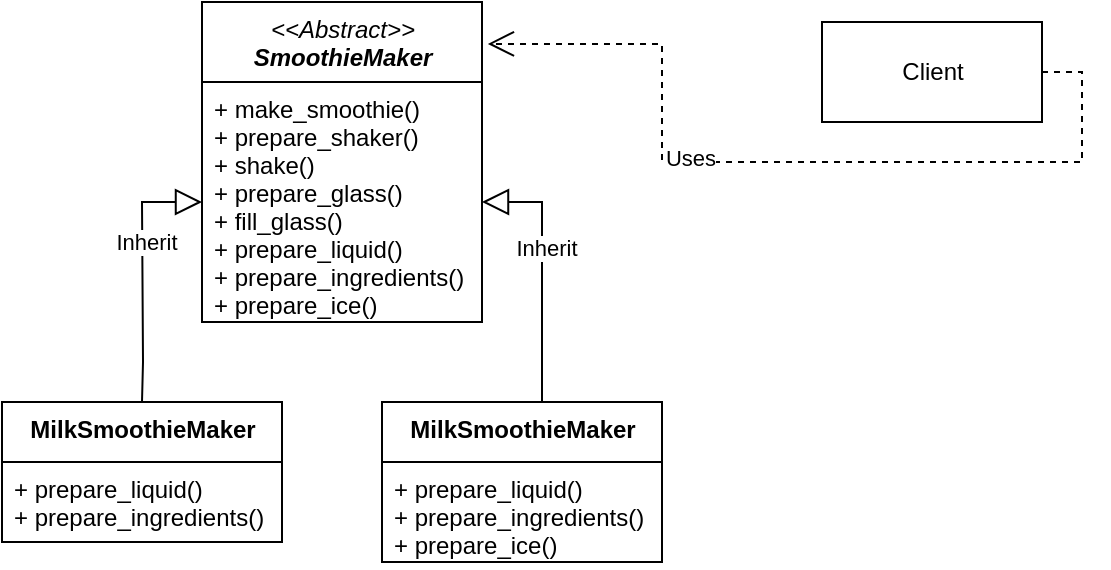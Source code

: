 <mxfile version="14.5.1" type="device"><diagram id="C5RBs43oDa-KdzZeNtuy" name="Page-1"><mxGraphModel dx="1350" dy="816" grid="1" gridSize="10" guides="1" tooltips="1" connect="1" arrows="1" fold="1" page="1" pageScale="1" pageWidth="827" pageHeight="1169" math="0" shadow="0"><root><mxCell id="WIyWlLk6GJQsqaUBKTNV-0"/><mxCell id="WIyWlLk6GJQsqaUBKTNV-1" parent="WIyWlLk6GJQsqaUBKTNV-0"/><mxCell id="jB5rsN5rgpPBQDlXZKcC-0" value="&amp;lt;&amp;lt;Abstract&amp;gt;&amp;gt;&lt;br&gt;&lt;b&gt;SmoothieMaker&lt;/b&gt;" style="swimlane;fontStyle=2;align=center;verticalAlign=top;childLayout=stackLayout;horizontal=1;startSize=40;horizontalStack=0;resizeParent=1;resizeParentMax=0;resizeLast=0;collapsible=1;marginBottom=0;html=1;" vertex="1" parent="WIyWlLk6GJQsqaUBKTNV-1"><mxGeometry x="110" y="20" width="140" height="160" as="geometry"/></mxCell><mxCell id="jB5rsN5rgpPBQDlXZKcC-1" value="+ make_smoothie()&#10;+ prepare_shaker()&#10;+ shake()&#10;+ prepare_glass()&#10;+ fill_glass()&#10;+ prepare_liquid()&#10;+ prepare_ingredients()&#10;+ prepare_ice()" style="text;strokeColor=none;fillColor=none;align=left;verticalAlign=top;spacingLeft=4;spacingRight=4;overflow=hidden;rotatable=0;points=[[0,0.5],[1,0.5]];portConstraint=eastwest;" vertex="1" parent="jB5rsN5rgpPBQDlXZKcC-0"><mxGeometry y="40" width="140" height="120" as="geometry"/></mxCell><mxCell id="jB5rsN5rgpPBQDlXZKcC-2" value="&lt;b style=&quot;font-style: normal&quot;&gt;MilkSmoothieMaker&lt;/b&gt;" style="swimlane;fontStyle=2;align=center;verticalAlign=top;childLayout=stackLayout;horizontal=1;startSize=30;horizontalStack=0;resizeParent=1;resizeParentMax=0;resizeLast=0;collapsible=1;marginBottom=0;html=1;" vertex="1" parent="WIyWlLk6GJQsqaUBKTNV-1"><mxGeometry x="10" y="220" width="140" height="70" as="geometry"/></mxCell><mxCell id="jB5rsN5rgpPBQDlXZKcC-3" value="+ prepare_liquid()&#10;+ prepare_ingredients()" style="text;strokeColor=none;fillColor=none;align=left;verticalAlign=top;spacingLeft=4;spacingRight=4;overflow=hidden;rotatable=0;points=[[0,0.5],[1,0.5]];portConstraint=eastwest;" vertex="1" parent="jB5rsN5rgpPBQDlXZKcC-2"><mxGeometry y="30" width="140" height="40" as="geometry"/></mxCell><mxCell id="jB5rsN5rgpPBQDlXZKcC-4" value="&lt;b style=&quot;font-style: normal&quot;&gt;MilkSmoothieMaker&lt;/b&gt;" style="swimlane;fontStyle=2;align=center;verticalAlign=top;childLayout=stackLayout;horizontal=1;startSize=30;horizontalStack=0;resizeParent=1;resizeParentMax=0;resizeLast=0;collapsible=1;marginBottom=0;html=1;" vertex="1" parent="WIyWlLk6GJQsqaUBKTNV-1"><mxGeometry x="200" y="220" width="140" height="80" as="geometry"/></mxCell><mxCell id="jB5rsN5rgpPBQDlXZKcC-5" value="+ prepare_liquid()&#10;+ prepare_ingredients()&#10;+ prepare_ice()" style="text;strokeColor=none;fillColor=none;align=left;verticalAlign=top;spacingLeft=4;spacingRight=4;overflow=hidden;rotatable=0;points=[[0,0.5],[1,0.5]];portConstraint=eastwest;" vertex="1" parent="jB5rsN5rgpPBQDlXZKcC-4"><mxGeometry y="30" width="140" height="50" as="geometry"/></mxCell><mxCell id="jB5rsN5rgpPBQDlXZKcC-6" style="edgeStyle=orthogonalEdgeStyle;rounded=0;orthogonalLoop=1;jettySize=auto;html=1;entryX=0;entryY=0.5;entryDx=0;entryDy=0;endSize=11;startSize=11;endArrow=block;endFill=0;" edge="1" parent="WIyWlLk6GJQsqaUBKTNV-1" target="jB5rsN5rgpPBQDlXZKcC-1"><mxGeometry relative="1" as="geometry"><mxPoint x="80" y="220" as="sourcePoint"/><mxPoint x="190" y="390" as="targetPoint"/></mxGeometry></mxCell><mxCell id="jB5rsN5rgpPBQDlXZKcC-7" value="Inherit" style="edgeLabel;html=1;align=center;verticalAlign=middle;resizable=0;points=[];fontColor=#000000;" vertex="1" connectable="0" parent="jB5rsN5rgpPBQDlXZKcC-6"><mxGeometry x="0.241" y="-2" relative="1" as="geometry"><mxPoint as="offset"/></mxGeometry></mxCell><mxCell id="jB5rsN5rgpPBQDlXZKcC-8" style="edgeStyle=orthogonalEdgeStyle;rounded=0;orthogonalLoop=1;jettySize=auto;html=1;entryX=1;entryY=0.5;entryDx=0;entryDy=0;endSize=11;startSize=11;endArrow=block;endFill=0;exitX=0.5;exitY=0;exitDx=0;exitDy=0;" edge="1" parent="WIyWlLk6GJQsqaUBKTNV-1" source="jB5rsN5rgpPBQDlXZKcC-4" target="jB5rsN5rgpPBQDlXZKcC-1"><mxGeometry relative="1" as="geometry"><mxPoint x="414" y="180" as="sourcePoint"/><mxPoint x="444" y="80" as="targetPoint"/><Array as="points"><mxPoint x="280" y="220"/><mxPoint x="280" y="120"/></Array></mxGeometry></mxCell><mxCell id="jB5rsN5rgpPBQDlXZKcC-9" value="Inherit" style="edgeLabel;html=1;align=center;verticalAlign=middle;resizable=0;points=[];fontColor=#000000;" vertex="1" connectable="0" parent="jB5rsN5rgpPBQDlXZKcC-8"><mxGeometry x="0.241" y="-2" relative="1" as="geometry"><mxPoint as="offset"/></mxGeometry></mxCell><mxCell id="jB5rsN5rgpPBQDlXZKcC-10" value="Client" style="html=1;fontColor=#000000;" vertex="1" parent="WIyWlLk6GJQsqaUBKTNV-1"><mxGeometry x="420" y="30" width="110" height="50" as="geometry"/></mxCell><mxCell id="jB5rsN5rgpPBQDlXZKcC-11" style="edgeStyle=orthogonalEdgeStyle;rounded=0;orthogonalLoop=1;jettySize=auto;html=1;exitX=1;exitY=0.5;exitDx=0;exitDy=0;endSize=11;startSize=11;endArrow=open;endFill=0;dashed=1;fontColor=#000000;entryX=1.021;entryY=0.131;entryDx=0;entryDy=0;entryPerimeter=0;" edge="1" source="jB5rsN5rgpPBQDlXZKcC-10" parent="WIyWlLk6GJQsqaUBKTNV-1" target="jB5rsN5rgpPBQDlXZKcC-0"><mxGeometry relative="1" as="geometry"><mxPoint x="579.2" y="60.049" as="sourcePoint"/><mxPoint x="550" y="148" as="targetPoint"/></mxGeometry></mxCell><mxCell id="jB5rsN5rgpPBQDlXZKcC-12" value="Uses" style="edgeLabel;html=1;align=center;verticalAlign=middle;resizable=0;points=[];fontColor=#000000;" vertex="1" connectable="0" parent="jB5rsN5rgpPBQDlXZKcC-11"><mxGeometry x="0.241" y="-2" relative="1" as="geometry"><mxPoint as="offset"/></mxGeometry></mxCell></root></mxGraphModel></diagram></mxfile>